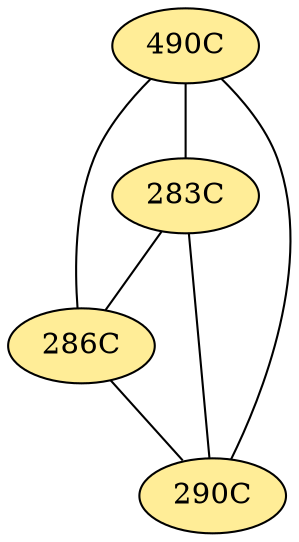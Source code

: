 // The Round Table
graph {
	"490C" [fillcolor="#FFED97" style=radial]
	"283C" [fillcolor="#FFED97" style=radial]
	"490C" -- "283C" [penwidth=1]
	"490C" [fillcolor="#FFED97" style=radial]
	"286C" [fillcolor="#FFED97" style=radial]
	"490C" -- "286C" [penwidth=1]
	"490C" [fillcolor="#FFED97" style=radial]
	"290C" [fillcolor="#FFED97" style=radial]
	"490C" -- "290C" [penwidth=1]
	"283C" [fillcolor="#FFED97" style=radial]
	"286C" [fillcolor="#FFED97" style=radial]
	"283C" -- "286C" [penwidth=1]
	"283C" [fillcolor="#FFED97" style=radial]
	"290C" [fillcolor="#FFED97" style=radial]
	"283C" -- "290C" [penwidth=1]
	"286C" [fillcolor="#FFED97" style=radial]
	"290C" [fillcolor="#FFED97" style=radial]
	"286C" -- "290C" [penwidth=1]
}
